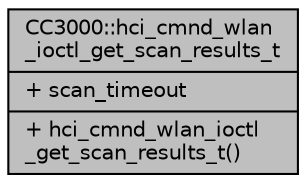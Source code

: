 digraph "CC3000::hci_cmnd_wlan_ioctl_get_scan_results_t"
{
  edge [fontname="Helvetica",fontsize="10",labelfontname="Helvetica",labelfontsize="10"];
  node [fontname="Helvetica",fontsize="10",shape=record];
  Node1 [label="{CC3000::hci_cmnd_wlan\l_ioctl_get_scan_results_t\n|+ scan_timeout\l|+ hci_cmnd_wlan_ioctl\l_get_scan_results_t()\l}",height=0.2,width=0.4,color="black", fillcolor="grey75", style="filled", fontcolor="black"];
}
